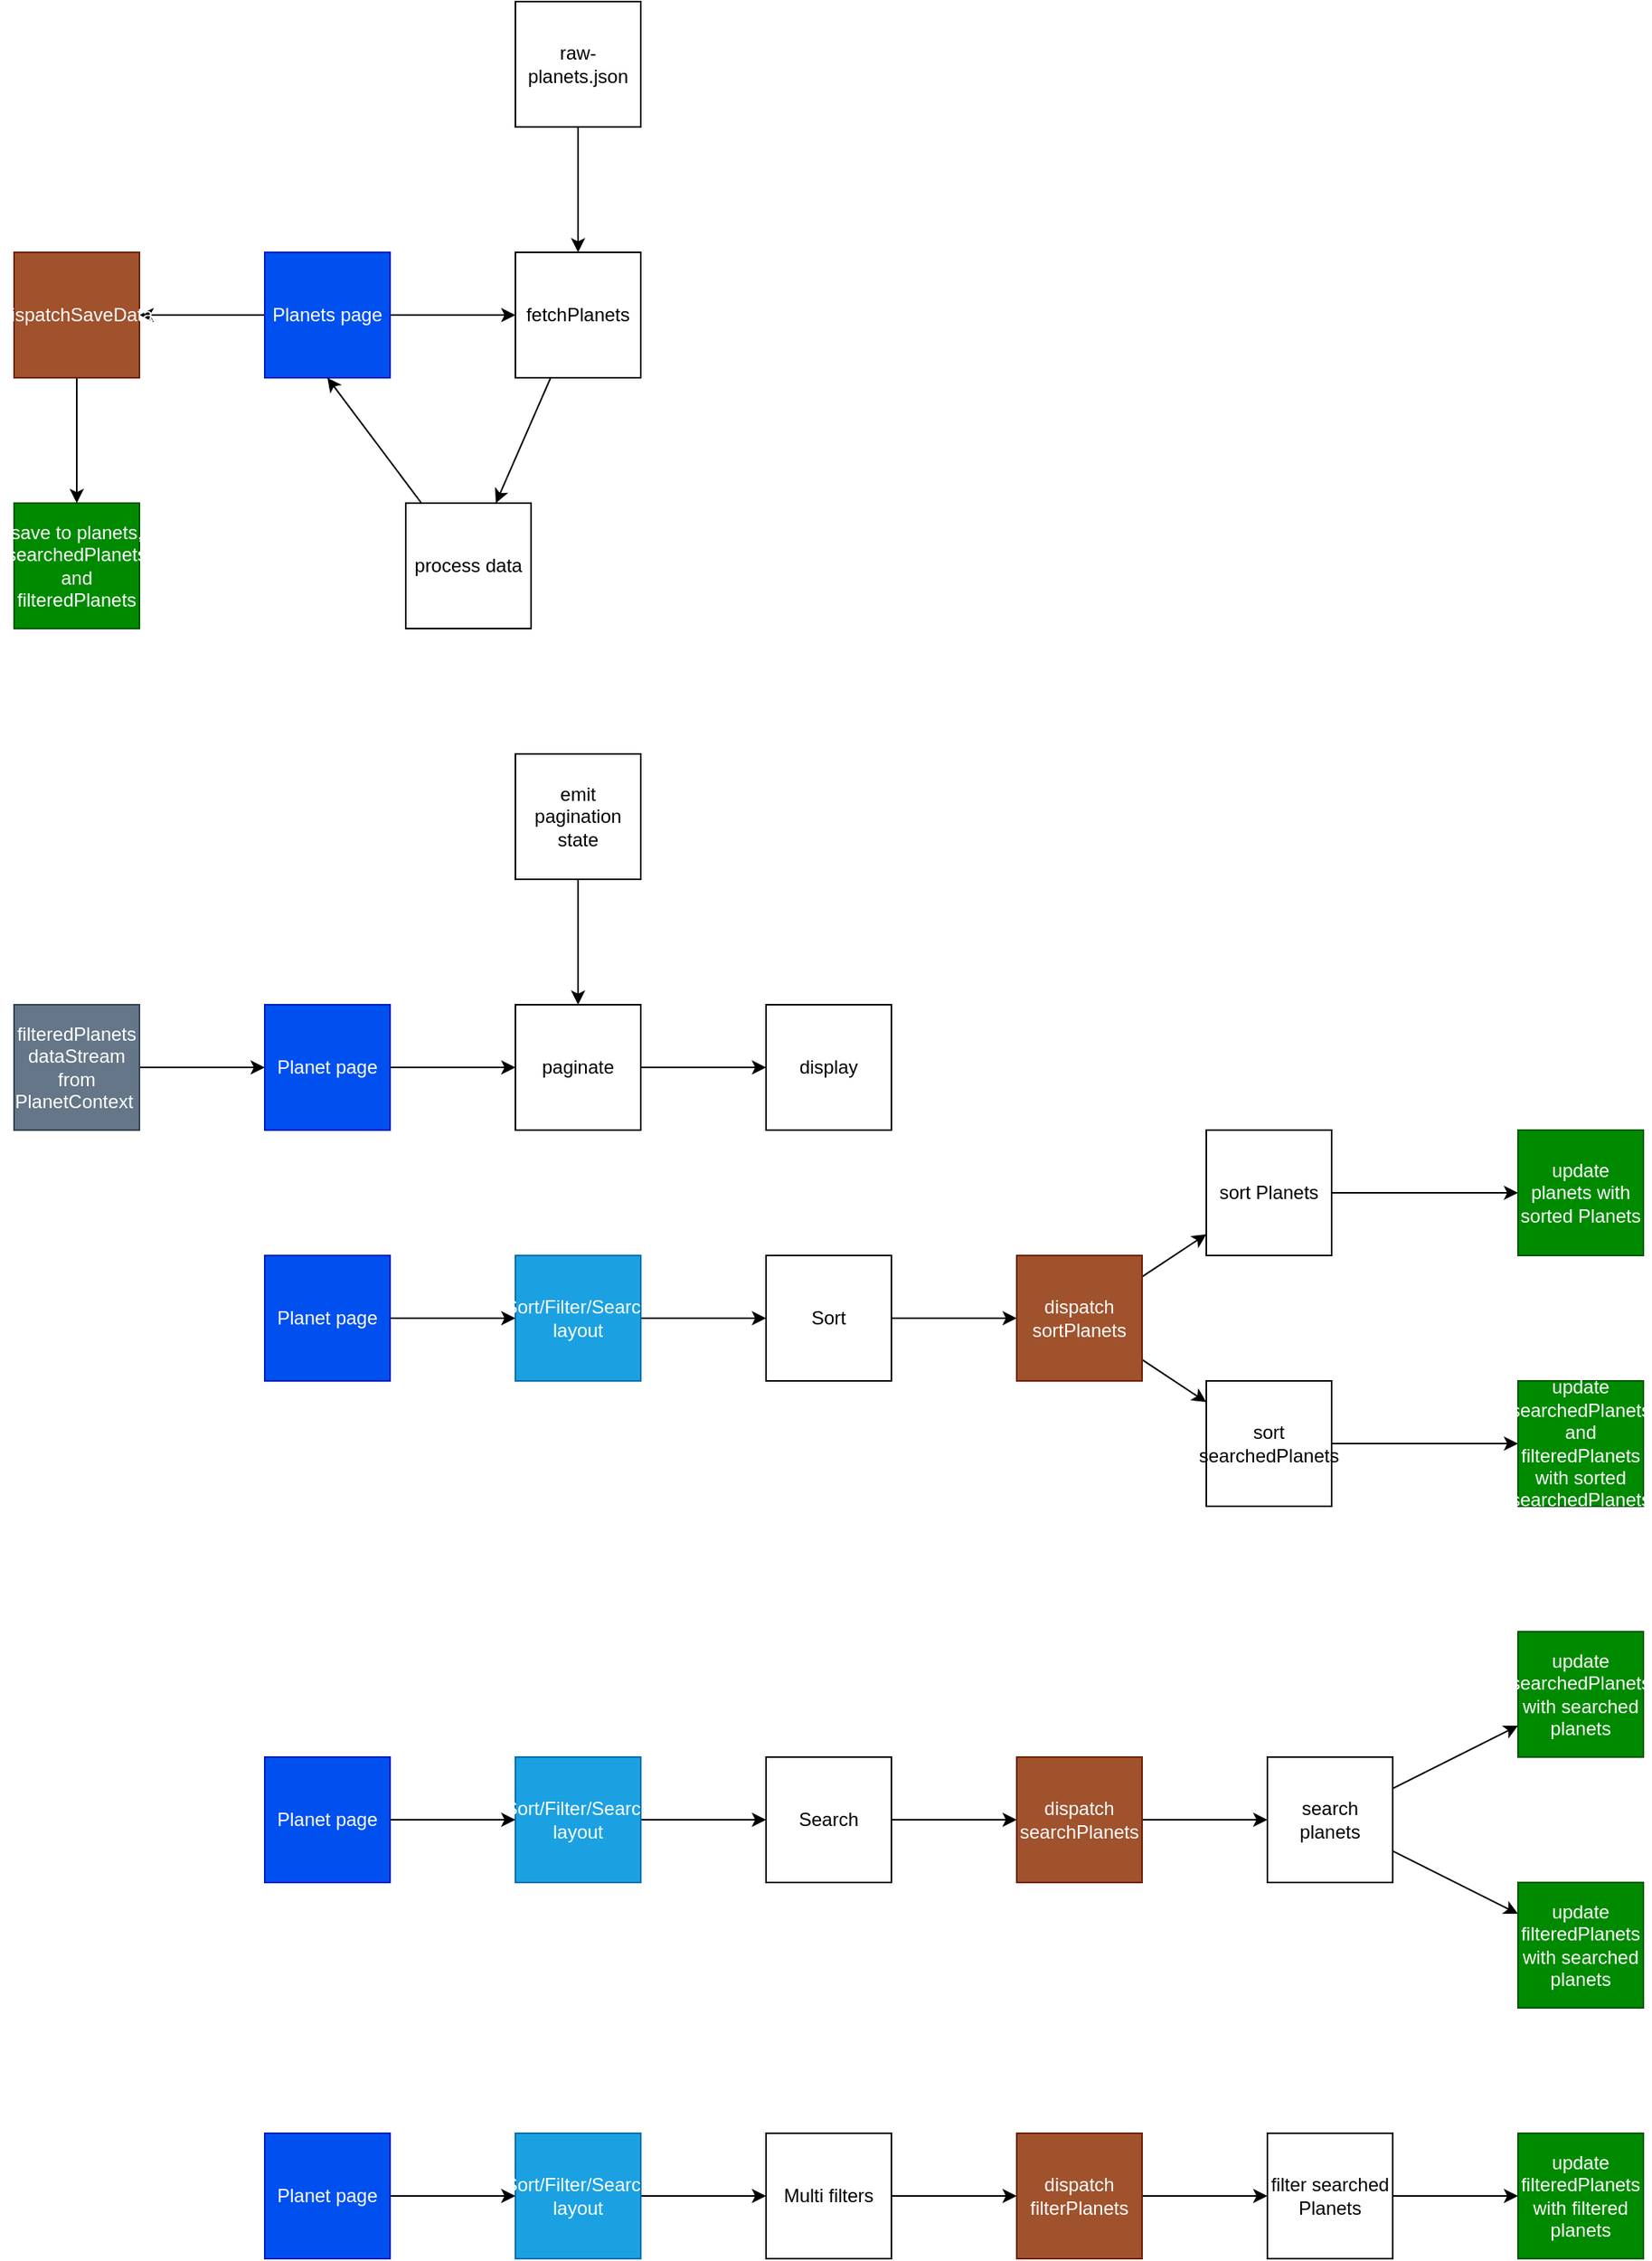 <mxfile>
    <diagram id="LbCDMPOj5YQWfOJViEG_" name="Latest design">
        <mxGraphModel dx="4287" dy="2403" grid="1" gridSize="10" guides="1" tooltips="1" connect="1" arrows="1" fold="1" page="1" pageScale="1" pageWidth="1100" pageHeight="850" math="0" shadow="0">
            <root>
                <mxCell id="0"/>
                <mxCell id="1" parent="0"/>
                <mxCell id="4" value="" style="edgeStyle=none;html=1;" parent="1" source="2" target="3" edge="1">
                    <mxGeometry relative="1" as="geometry"/>
                </mxCell>
                <mxCell id="13" value="" style="edgeStyle=none;html=1;" parent="1" source="2" target="12" edge="1">
                    <mxGeometry relative="1" as="geometry"/>
                </mxCell>
                <mxCell id="2" value="Planets page" style="whiteSpace=wrap;html=1;aspect=fixed;fillColor=#0050ef;fontColor=#ffffff;strokeColor=#001DBC;" parent="1" vertex="1">
                    <mxGeometry x="720" y="240" width="80" height="80" as="geometry"/>
                </mxCell>
                <mxCell id="9" value="" style="edgeStyle=none;html=1;" parent="1" source="3" target="8" edge="1">
                    <mxGeometry relative="1" as="geometry"/>
                </mxCell>
                <mxCell id="3" value="fetchPlanets" style="whiteSpace=wrap;html=1;aspect=fixed;" parent="1" vertex="1">
                    <mxGeometry x="880" y="240" width="80" height="80" as="geometry"/>
                </mxCell>
                <mxCell id="7" value="" style="edgeStyle=none;html=1;" parent="1" source="5" target="3" edge="1">
                    <mxGeometry relative="1" as="geometry"/>
                </mxCell>
                <mxCell id="5" value="raw-planets.json" style="whiteSpace=wrap;html=1;aspect=fixed;" parent="1" vertex="1">
                    <mxGeometry x="880" y="80" width="80" height="80" as="geometry"/>
                </mxCell>
                <mxCell id="11" value="" style="edgeStyle=none;html=1;entryX=0.5;entryY=1;entryDx=0;entryDy=0;" parent="1" source="8" target="2" edge="1">
                    <mxGeometry relative="1" as="geometry">
                        <mxPoint x="800" y="440" as="targetPoint"/>
                    </mxGeometry>
                </mxCell>
                <mxCell id="8" value="process data" style="whiteSpace=wrap;html=1;aspect=fixed;" parent="1" vertex="1">
                    <mxGeometry x="810" y="400" width="80" height="80" as="geometry"/>
                </mxCell>
                <mxCell id="18" value="" style="edgeStyle=none;html=1;" parent="1" source="12" target="17" edge="1">
                    <mxGeometry relative="1" as="geometry"/>
                </mxCell>
                <mxCell id="12" value="dispatchSaveData" style="whiteSpace=wrap;html=1;aspect=fixed;fillColor=#a0522d;fontColor=#ffffff;strokeColor=#6D1F00;" parent="1" vertex="1">
                    <mxGeometry x="560" y="240" width="80" height="80" as="geometry"/>
                </mxCell>
                <mxCell id="16" value="" style="edgeStyle=none;html=1;" parent="1" source="14" target="15" edge="1">
                    <mxGeometry relative="1" as="geometry"/>
                </mxCell>
                <mxCell id="14" value="filteredPlanets dataStream from PlanetContext&amp;nbsp;" style="whiteSpace=wrap;html=1;aspect=fixed;fillColor=#647687;fontColor=#ffffff;strokeColor=#314354;" parent="1" vertex="1">
                    <mxGeometry x="560" y="720" width="80" height="80" as="geometry"/>
                </mxCell>
                <mxCell id="20" value="" style="edgeStyle=none;html=1;" parent="1" source="15" target="19" edge="1">
                    <mxGeometry relative="1" as="geometry"/>
                </mxCell>
                <mxCell id="15" value="Planet page" style="whiteSpace=wrap;html=1;aspect=fixed;fillColor=#0050ef;fontColor=#ffffff;strokeColor=#001DBC;" parent="1" vertex="1">
                    <mxGeometry x="720" y="720" width="80" height="80" as="geometry"/>
                </mxCell>
                <mxCell id="17" value="save to planets, searchedPlanets and filteredPlanets" style="whiteSpace=wrap;html=1;aspect=fixed;fillColor=#008a00;fontColor=#ffffff;strokeColor=#005700;" parent="1" vertex="1">
                    <mxGeometry x="560" y="400" width="80" height="80" as="geometry"/>
                </mxCell>
                <mxCell id="22" value="" style="edgeStyle=none;html=1;" parent="1" source="19" target="21" edge="1">
                    <mxGeometry relative="1" as="geometry"/>
                </mxCell>
                <mxCell id="19" value="paginate" style="whiteSpace=wrap;html=1;aspect=fixed;" parent="1" vertex="1">
                    <mxGeometry x="880" y="720" width="80" height="80" as="geometry"/>
                </mxCell>
                <mxCell id="21" value="display" style="whiteSpace=wrap;html=1;aspect=fixed;" parent="1" vertex="1">
                    <mxGeometry x="1040" y="720" width="80" height="80" as="geometry"/>
                </mxCell>
                <mxCell id="25" value="" style="edgeStyle=none;html=1;" parent="1" source="23" target="19" edge="1">
                    <mxGeometry relative="1" as="geometry"/>
                </mxCell>
                <mxCell id="23" value="emit pagination state" style="whiteSpace=wrap;html=1;aspect=fixed;" parent="1" vertex="1">
                    <mxGeometry x="880" y="560" width="80" height="80" as="geometry"/>
                </mxCell>
                <mxCell id="28" value="" style="edgeStyle=none;html=1;" parent="1" source="26" target="27" edge="1">
                    <mxGeometry relative="1" as="geometry"/>
                </mxCell>
                <mxCell id="26" value="Sort" style="whiteSpace=wrap;html=1;aspect=fixed;" parent="1" vertex="1">
                    <mxGeometry x="1040" y="880" width="80" height="80" as="geometry"/>
                </mxCell>
                <mxCell id="31" value="" style="edgeStyle=none;html=1;" parent="1" source="27" target="30" edge="1">
                    <mxGeometry relative="1" as="geometry"/>
                </mxCell>
                <mxCell id="61" value="" style="edgeStyle=none;html=1;" edge="1" parent="1" source="27" target="60">
                    <mxGeometry relative="1" as="geometry"/>
                </mxCell>
                <mxCell id="27" value="dispatch sortPlanets" style="whiteSpace=wrap;html=1;aspect=fixed;fillColor=#a0522d;fontColor=#ffffff;strokeColor=#6D1F00;" parent="1" vertex="1">
                    <mxGeometry x="1200" y="880" width="80" height="80" as="geometry"/>
                </mxCell>
                <mxCell id="33" value="" style="edgeStyle=none;html=1;" parent="1" source="29" target="32" edge="1">
                    <mxGeometry relative="1" as="geometry"/>
                </mxCell>
                <mxCell id="29" value="Search" style="whiteSpace=wrap;html=1;aspect=fixed;" parent="1" vertex="1">
                    <mxGeometry x="1040" y="1200" width="80" height="80" as="geometry"/>
                </mxCell>
                <mxCell id="39" value="" style="edgeStyle=none;html=1;" parent="1" source="30" target="38" edge="1">
                    <mxGeometry relative="1" as="geometry"/>
                </mxCell>
                <mxCell id="30" value="sort Planets" style="whiteSpace=wrap;html=1;aspect=fixed;" parent="1" vertex="1">
                    <mxGeometry x="1321" y="800" width="80" height="80" as="geometry"/>
                </mxCell>
                <mxCell id="35" value="" style="edgeStyle=none;html=1;" parent="1" source="32" target="34" edge="1">
                    <mxGeometry relative="1" as="geometry"/>
                </mxCell>
                <mxCell id="32" value="dispatch searchPlanets" style="whiteSpace=wrap;html=1;aspect=fixed;fillColor=#a0522d;fontColor=#ffffff;strokeColor=#6D1F00;" parent="1" vertex="1">
                    <mxGeometry x="1200" y="1200" width="80" height="80" as="geometry"/>
                </mxCell>
                <mxCell id="37" value="" style="edgeStyle=none;html=1;" parent="1" source="34" target="36" edge="1">
                    <mxGeometry relative="1" as="geometry"/>
                </mxCell>
                <mxCell id="65" value="" style="edgeStyle=none;html=1;" edge="1" parent="1" source="34" target="64">
                    <mxGeometry relative="1" as="geometry"/>
                </mxCell>
                <mxCell id="34" value="search planets" style="whiteSpace=wrap;html=1;aspect=fixed;" parent="1" vertex="1">
                    <mxGeometry x="1360" y="1200" width="80" height="80" as="geometry"/>
                </mxCell>
                <mxCell id="36" value="update searchedPlanets with searched planets" style="whiteSpace=wrap;html=1;aspect=fixed;fillColor=#008a00;fontColor=#ffffff;strokeColor=#005700;" parent="1" vertex="1">
                    <mxGeometry x="1520" y="1120" width="80" height="80" as="geometry"/>
                </mxCell>
                <mxCell id="38" value="update planets with sorted Planets" style="whiteSpace=wrap;html=1;aspect=fixed;fillColor=#008a00;fontColor=#ffffff;strokeColor=#005700;" parent="1" vertex="1">
                    <mxGeometry x="1520" y="800" width="80" height="80" as="geometry"/>
                </mxCell>
                <mxCell id="57" value="" style="edgeStyle=none;html=1;" parent="1" source="50" target="26" edge="1">
                    <mxGeometry relative="1" as="geometry"/>
                </mxCell>
                <mxCell id="50" value="Sort/Filter/Search layout" style="whiteSpace=wrap;html=1;aspect=fixed;fillColor=#1ba1e2;fontColor=#ffffff;strokeColor=#006EAF;" parent="1" vertex="1">
                    <mxGeometry x="880" y="880" width="80" height="80" as="geometry"/>
                </mxCell>
                <mxCell id="56" value="" style="edgeStyle=none;html=1;" parent="1" source="52" target="50" edge="1">
                    <mxGeometry relative="1" as="geometry"/>
                </mxCell>
                <mxCell id="52" value="Planet page" style="whiteSpace=wrap;html=1;aspect=fixed;fillColor=#0050ef;fontColor=#ffffff;strokeColor=#001DBC;" parent="1" vertex="1">
                    <mxGeometry x="720" y="880" width="80" height="80" as="geometry"/>
                </mxCell>
                <mxCell id="59" value="" style="edgeStyle=none;html=1;" parent="1" source="54" target="29" edge="1">
                    <mxGeometry relative="1" as="geometry"/>
                </mxCell>
                <mxCell id="54" value="Sort/Filter/Search layout" style="whiteSpace=wrap;html=1;aspect=fixed;fillColor=#1ba1e2;fontColor=#ffffff;strokeColor=#006EAF;" parent="1" vertex="1">
                    <mxGeometry x="880" y="1200" width="80" height="80" as="geometry"/>
                </mxCell>
                <mxCell id="58" value="" style="edgeStyle=none;html=1;" parent="1" source="55" target="54" edge="1">
                    <mxGeometry relative="1" as="geometry"/>
                </mxCell>
                <mxCell id="55" value="Planet page" style="whiteSpace=wrap;html=1;aspect=fixed;fillColor=#0050ef;fontColor=#ffffff;strokeColor=#001DBC;" parent="1" vertex="1">
                    <mxGeometry x="720" y="1200" width="80" height="80" as="geometry"/>
                </mxCell>
                <mxCell id="ubfBsB5RF--DKELB2w0U-59" value="" style="edgeStyle=none;html=1;" parent="1" source="ubfBsB5RF--DKELB2w0U-60" target="ubfBsB5RF--DKELB2w0U-62" edge="1">
                    <mxGeometry relative="1" as="geometry"/>
                </mxCell>
                <mxCell id="ubfBsB5RF--DKELB2w0U-60" value="Multi filters" style="whiteSpace=wrap;html=1;aspect=fixed;" parent="1" vertex="1">
                    <mxGeometry x="1040" y="1440" width="80" height="80" as="geometry"/>
                </mxCell>
                <mxCell id="ubfBsB5RF--DKELB2w0U-61" value="" style="edgeStyle=none;html=1;" parent="1" source="ubfBsB5RF--DKELB2w0U-62" target="ubfBsB5RF--DKELB2w0U-64" edge="1">
                    <mxGeometry relative="1" as="geometry"/>
                </mxCell>
                <mxCell id="ubfBsB5RF--DKELB2w0U-62" value="dispatch filterPlanets" style="whiteSpace=wrap;html=1;aspect=fixed;fillColor=#a0522d;fontColor=#ffffff;strokeColor=#6D1F00;" parent="1" vertex="1">
                    <mxGeometry x="1200" y="1440" width="80" height="80" as="geometry"/>
                </mxCell>
                <mxCell id="ubfBsB5RF--DKELB2w0U-63" value="" style="edgeStyle=none;html=1;" parent="1" source="ubfBsB5RF--DKELB2w0U-64" target="ubfBsB5RF--DKELB2w0U-65" edge="1">
                    <mxGeometry relative="1" as="geometry"/>
                </mxCell>
                <mxCell id="ubfBsB5RF--DKELB2w0U-64" value="filter searched Planets" style="whiteSpace=wrap;html=1;aspect=fixed;" parent="1" vertex="1">
                    <mxGeometry x="1360" y="1440" width="80" height="80" as="geometry"/>
                </mxCell>
                <mxCell id="ubfBsB5RF--DKELB2w0U-65" value="update filteredPlanets with filtered planets" style="whiteSpace=wrap;html=1;aspect=fixed;fillColor=#008a00;fontColor=#ffffff;strokeColor=#005700;" parent="1" vertex="1">
                    <mxGeometry x="1520" y="1440" width="80" height="80" as="geometry"/>
                </mxCell>
                <mxCell id="ubfBsB5RF--DKELB2w0U-66" value="" style="edgeStyle=none;html=1;" parent="1" source="ubfBsB5RF--DKELB2w0U-67" target="ubfBsB5RF--DKELB2w0U-60" edge="1">
                    <mxGeometry relative="1" as="geometry"/>
                </mxCell>
                <mxCell id="ubfBsB5RF--DKELB2w0U-67" value="Sort/Filter/Search layout" style="whiteSpace=wrap;html=1;aspect=fixed;fillColor=#1ba1e2;fontColor=#ffffff;strokeColor=#006EAF;" parent="1" vertex="1">
                    <mxGeometry x="880" y="1440" width="80" height="80" as="geometry"/>
                </mxCell>
                <mxCell id="ubfBsB5RF--DKELB2w0U-68" value="" style="edgeStyle=none;html=1;" parent="1" source="ubfBsB5RF--DKELB2w0U-69" target="ubfBsB5RF--DKELB2w0U-67" edge="1">
                    <mxGeometry relative="1" as="geometry"/>
                </mxCell>
                <mxCell id="ubfBsB5RF--DKELB2w0U-69" value="Planet page" style="whiteSpace=wrap;html=1;aspect=fixed;fillColor=#0050ef;fontColor=#ffffff;strokeColor=#001DBC;" parent="1" vertex="1">
                    <mxGeometry x="720" y="1440" width="80" height="80" as="geometry"/>
                </mxCell>
                <mxCell id="63" value="" style="edgeStyle=none;html=1;" edge="1" parent="1" source="60" target="62">
                    <mxGeometry relative="1" as="geometry"/>
                </mxCell>
                <mxCell id="60" value="sort searchedPlanets" style="whiteSpace=wrap;html=1;aspect=fixed;" vertex="1" parent="1">
                    <mxGeometry x="1321" y="960" width="80" height="80" as="geometry"/>
                </mxCell>
                <mxCell id="62" value="update searchedPlanets and filteredPlanets with sorted searchedPlanets" style="whiteSpace=wrap;html=1;aspect=fixed;fillColor=#008a00;fontColor=#ffffff;strokeColor=#005700;" vertex="1" parent="1">
                    <mxGeometry x="1520" y="960" width="80" height="80" as="geometry"/>
                </mxCell>
                <mxCell id="64" value="update filteredPlanets with searched planets" style="whiteSpace=wrap;html=1;aspect=fixed;fillColor=#008a00;fontColor=#ffffff;strokeColor=#005700;" vertex="1" parent="1">
                    <mxGeometry x="1520" y="1280" width="80" height="80" as="geometry"/>
                </mxCell>
            </root>
        </mxGraphModel>
    </diagram>
    <diagram name="Old design" id="jIlWmidt7D6aRH7B4PW0">
        <mxGraphModel dx="1314" dy="339" grid="1" gridSize="10" guides="1" tooltips="1" connect="1" arrows="1" fold="1" page="1" pageScale="1" pageWidth="1100" pageHeight="850" math="0" shadow="0">
            <root>
                <mxCell id="tMl7sdyBIQV19DhohpyM-0"/>
                <mxCell id="tMl7sdyBIQV19DhohpyM-1" parent="tMl7sdyBIQV19DhohpyM-0"/>
                <mxCell id="tMl7sdyBIQV19DhohpyM-2" value="" style="edgeStyle=none;html=1;" edge="1" parent="tMl7sdyBIQV19DhohpyM-1" source="tMl7sdyBIQV19DhohpyM-4" target="tMl7sdyBIQV19DhohpyM-6">
                    <mxGeometry relative="1" as="geometry"/>
                </mxCell>
                <mxCell id="tMl7sdyBIQV19DhohpyM-3" value="" style="edgeStyle=none;html=1;" edge="1" parent="tMl7sdyBIQV19DhohpyM-1" source="tMl7sdyBIQV19DhohpyM-4" target="tMl7sdyBIQV19DhohpyM-12">
                    <mxGeometry relative="1" as="geometry"/>
                </mxCell>
                <mxCell id="tMl7sdyBIQV19DhohpyM-4" value="Planets page" style="whiteSpace=wrap;html=1;aspect=fixed;fillColor=#0050ef;fontColor=#ffffff;strokeColor=#001DBC;" vertex="1" parent="tMl7sdyBIQV19DhohpyM-1">
                    <mxGeometry x="799" y="480" width="80" height="80" as="geometry"/>
                </mxCell>
                <mxCell id="tMl7sdyBIQV19DhohpyM-5" value="" style="edgeStyle=none;html=1;" edge="1" parent="tMl7sdyBIQV19DhohpyM-1" source="tMl7sdyBIQV19DhohpyM-6" target="tMl7sdyBIQV19DhohpyM-10">
                    <mxGeometry relative="1" as="geometry"/>
                </mxCell>
                <mxCell id="tMl7sdyBIQV19DhohpyM-6" value="fetchPlanets" style="whiteSpace=wrap;html=1;aspect=fixed;" vertex="1" parent="tMl7sdyBIQV19DhohpyM-1">
                    <mxGeometry x="959" y="480" width="80" height="80" as="geometry"/>
                </mxCell>
                <mxCell id="tMl7sdyBIQV19DhohpyM-7" value="" style="edgeStyle=none;html=1;" edge="1" parent="tMl7sdyBIQV19DhohpyM-1" source="tMl7sdyBIQV19DhohpyM-8" target="tMl7sdyBIQV19DhohpyM-6">
                    <mxGeometry relative="1" as="geometry"/>
                </mxCell>
                <mxCell id="tMl7sdyBIQV19DhohpyM-8" value="raw-planets" style="whiteSpace=wrap;html=1;aspect=fixed;" vertex="1" parent="tMl7sdyBIQV19DhohpyM-1">
                    <mxGeometry x="959" y="320" width="80" height="80" as="geometry"/>
                </mxCell>
                <mxCell id="tMl7sdyBIQV19DhohpyM-9" value="" style="edgeStyle=none;html=1;entryX=0.5;entryY=1;entryDx=0;entryDy=0;" edge="1" parent="tMl7sdyBIQV19DhohpyM-1" source="tMl7sdyBIQV19DhohpyM-10" target="tMl7sdyBIQV19DhohpyM-4">
                    <mxGeometry relative="1" as="geometry">
                        <mxPoint x="879" y="680" as="targetPoint"/>
                    </mxGeometry>
                </mxCell>
                <mxCell id="tMl7sdyBIQV19DhohpyM-10" value="process data" style="whiteSpace=wrap;html=1;aspect=fixed;" vertex="1" parent="tMl7sdyBIQV19DhohpyM-1">
                    <mxGeometry x="889" y="640" width="80" height="80" as="geometry"/>
                </mxCell>
                <mxCell id="tMl7sdyBIQV19DhohpyM-11" value="" style="edgeStyle=none;html=1;" edge="1" parent="tMl7sdyBIQV19DhohpyM-1" source="tMl7sdyBIQV19DhohpyM-12" target="tMl7sdyBIQV19DhohpyM-17">
                    <mxGeometry relative="1" as="geometry"/>
                </mxCell>
                <mxCell id="tMl7sdyBIQV19DhohpyM-12" value="dispatchSaveData" style="whiteSpace=wrap;html=1;aspect=fixed;fillColor=#008a00;fontColor=#ffffff;strokeColor=#005700;" vertex="1" parent="tMl7sdyBIQV19DhohpyM-1">
                    <mxGeometry x="639" y="480" width="80" height="80" as="geometry"/>
                </mxCell>
                <mxCell id="tMl7sdyBIQV19DhohpyM-13" value="" style="edgeStyle=none;html=1;" edge="1" parent="tMl7sdyBIQV19DhohpyM-1" source="tMl7sdyBIQV19DhohpyM-14" target="tMl7sdyBIQV19DhohpyM-16">
                    <mxGeometry relative="1" as="geometry"/>
                </mxCell>
                <mxCell id="tMl7sdyBIQV19DhohpyM-14" value="dataStream from filtered data" style="whiteSpace=wrap;html=1;aspect=fixed;fillColor=#008a00;fontColor=#ffffff;strokeColor=#005700;" vertex="1" parent="tMl7sdyBIQV19DhohpyM-1">
                    <mxGeometry x="639" y="960" width="80" height="80" as="geometry"/>
                </mxCell>
                <mxCell id="tMl7sdyBIQV19DhohpyM-15" value="" style="edgeStyle=none;html=1;" edge="1" parent="tMl7sdyBIQV19DhohpyM-1" source="tMl7sdyBIQV19DhohpyM-16" target="tMl7sdyBIQV19DhohpyM-19">
                    <mxGeometry relative="1" as="geometry"/>
                </mxCell>
                <mxCell id="tMl7sdyBIQV19DhohpyM-16" value="Planet page" style="whiteSpace=wrap;html=1;aspect=fixed;fillColor=#0050ef;fontColor=#ffffff;strokeColor=#001DBC;" vertex="1" parent="tMl7sdyBIQV19DhohpyM-1">
                    <mxGeometry x="799" y="960" width="80" height="80" as="geometry"/>
                </mxCell>
                <mxCell id="tMl7sdyBIQV19DhohpyM-17" value="save to planets and save to filtered data" style="whiteSpace=wrap;html=1;aspect=fixed;" vertex="1" parent="tMl7sdyBIQV19DhohpyM-1">
                    <mxGeometry x="639" y="640" width="80" height="80" as="geometry"/>
                </mxCell>
                <mxCell id="tMl7sdyBIQV19DhohpyM-18" value="" style="edgeStyle=none;html=1;" edge="1" parent="tMl7sdyBIQV19DhohpyM-1" source="tMl7sdyBIQV19DhohpyM-19" target="tMl7sdyBIQV19DhohpyM-20">
                    <mxGeometry relative="1" as="geometry"/>
                </mxCell>
                <mxCell id="tMl7sdyBIQV19DhohpyM-19" value="paginate" style="whiteSpace=wrap;html=1;aspect=fixed;" vertex="1" parent="tMl7sdyBIQV19DhohpyM-1">
                    <mxGeometry x="959" y="960" width="80" height="80" as="geometry"/>
                </mxCell>
                <mxCell id="tMl7sdyBIQV19DhohpyM-20" value="display" style="whiteSpace=wrap;html=1;aspect=fixed;" vertex="1" parent="tMl7sdyBIQV19DhohpyM-1">
                    <mxGeometry x="1119" y="960" width="80" height="80" as="geometry"/>
                </mxCell>
                <mxCell id="tMl7sdyBIQV19DhohpyM-21" value="" style="edgeStyle=none;html=1;" edge="1" parent="tMl7sdyBIQV19DhohpyM-1" source="tMl7sdyBIQV19DhohpyM-22" target="tMl7sdyBIQV19DhohpyM-19">
                    <mxGeometry relative="1" as="geometry"/>
                </mxCell>
                <mxCell id="tMl7sdyBIQV19DhohpyM-22" value="emit pagination state" style="whiteSpace=wrap;html=1;aspect=fixed;" vertex="1" parent="tMl7sdyBIQV19DhohpyM-1">
                    <mxGeometry x="959" y="800" width="80" height="80" as="geometry"/>
                </mxCell>
                <mxCell id="tMl7sdyBIQV19DhohpyM-23" value="" style="edgeStyle=none;html=1;" edge="1" parent="tMl7sdyBIQV19DhohpyM-1" source="tMl7sdyBIQV19DhohpyM-24" target="tMl7sdyBIQV19DhohpyM-26">
                    <mxGeometry relative="1" as="geometry"/>
                </mxCell>
                <mxCell id="tMl7sdyBIQV19DhohpyM-24" value="Sort" style="whiteSpace=wrap;html=1;aspect=fixed;" vertex="1" parent="tMl7sdyBIQV19DhohpyM-1">
                    <mxGeometry x="1119" y="1120" width="80" height="80" as="geometry"/>
                </mxCell>
                <mxCell id="tMl7sdyBIQV19DhohpyM-25" value="" style="edgeStyle=none;html=1;" edge="1" parent="tMl7sdyBIQV19DhohpyM-1" source="tMl7sdyBIQV19DhohpyM-26" target="tMl7sdyBIQV19DhohpyM-30">
                    <mxGeometry relative="1" as="geometry"/>
                </mxCell>
                <mxCell id="tMl7sdyBIQV19DhohpyM-26" value="dispatch sortPlanets" style="whiteSpace=wrap;html=1;aspect=fixed;fillColor=#008a00;fontColor=#ffffff;strokeColor=#005700;" vertex="1" parent="tMl7sdyBIQV19DhohpyM-1">
                    <mxGeometry x="1279" y="1120" width="80" height="80" as="geometry"/>
                </mxCell>
                <mxCell id="tMl7sdyBIQV19DhohpyM-27" value="" style="edgeStyle=none;html=1;" edge="1" parent="tMl7sdyBIQV19DhohpyM-1" source="tMl7sdyBIQV19DhohpyM-28" target="tMl7sdyBIQV19DhohpyM-32">
                    <mxGeometry relative="1" as="geometry"/>
                </mxCell>
                <mxCell id="tMl7sdyBIQV19DhohpyM-28" value="Search/Filter" style="whiteSpace=wrap;html=1;aspect=fixed;" vertex="1" parent="tMl7sdyBIQV19DhohpyM-1">
                    <mxGeometry x="1119" y="1280" width="80" height="80" as="geometry"/>
                </mxCell>
                <mxCell id="tMl7sdyBIQV19DhohpyM-29" value="" style="edgeStyle=none;html=1;" edge="1" parent="tMl7sdyBIQV19DhohpyM-1" source="tMl7sdyBIQV19DhohpyM-30" target="tMl7sdyBIQV19DhohpyM-36">
                    <mxGeometry relative="1" as="geometry"/>
                </mxCell>
                <mxCell id="tMl7sdyBIQV19DhohpyM-30" value="sort filtered Planets" style="whiteSpace=wrap;html=1;aspect=fixed;" vertex="1" parent="tMl7sdyBIQV19DhohpyM-1">
                    <mxGeometry x="1439" y="1120" width="80" height="80" as="geometry"/>
                </mxCell>
                <mxCell id="tMl7sdyBIQV19DhohpyM-31" value="" style="edgeStyle=none;html=1;" edge="1" parent="tMl7sdyBIQV19DhohpyM-1" source="tMl7sdyBIQV19DhohpyM-32" target="tMl7sdyBIQV19DhohpyM-34">
                    <mxGeometry relative="1" as="geometry"/>
                </mxCell>
                <mxCell id="tMl7sdyBIQV19DhohpyM-32" value="dispatch filterPlanets" style="whiteSpace=wrap;html=1;aspect=fixed;fillColor=#008a00;fontColor=#ffffff;strokeColor=#005700;" vertex="1" parent="tMl7sdyBIQV19DhohpyM-1">
                    <mxGeometry x="1279" y="1280" width="80" height="80" as="geometry"/>
                </mxCell>
                <mxCell id="tMl7sdyBIQV19DhohpyM-33" value="" style="edgeStyle=none;html=1;" edge="1" parent="tMl7sdyBIQV19DhohpyM-1" source="tMl7sdyBIQV19DhohpyM-34" target="tMl7sdyBIQV19DhohpyM-35">
                    <mxGeometry relative="1" as="geometry"/>
                </mxCell>
                <mxCell id="tMl7sdyBIQV19DhohpyM-34" value="search Planets" style="whiteSpace=wrap;html=1;aspect=fixed;" vertex="1" parent="tMl7sdyBIQV19DhohpyM-1">
                    <mxGeometry x="1439" y="1280" width="80" height="80" as="geometry"/>
                </mxCell>
                <mxCell id="tMl7sdyBIQV19DhohpyM-35" value="update filtered planets with filtered planets" style="whiteSpace=wrap;html=1;aspect=fixed;" vertex="1" parent="tMl7sdyBIQV19DhohpyM-1">
                    <mxGeometry x="1599" y="1280" width="80" height="80" as="geometry"/>
                </mxCell>
                <mxCell id="tMl7sdyBIQV19DhohpyM-36" value="update Filtered planets with sorted filtered planets" style="whiteSpace=wrap;html=1;aspect=fixed;" vertex="1" parent="tMl7sdyBIQV19DhohpyM-1">
                    <mxGeometry x="1599" y="1120" width="80" height="80" as="geometry"/>
                </mxCell>
                <mxCell id="tMl7sdyBIQV19DhohpyM-37" value="" style="edgeStyle=none;html=1;" edge="1" parent="tMl7sdyBIQV19DhohpyM-1" source="tMl7sdyBIQV19DhohpyM-38" target="tMl7sdyBIQV19DhohpyM-24">
                    <mxGeometry relative="1" as="geometry"/>
                </mxCell>
                <mxCell id="tMl7sdyBIQV19DhohpyM-38" value="Sort/Filter layout" style="whiteSpace=wrap;html=1;aspect=fixed;fillColor=#fa6800;fontColor=#000000;strokeColor=#C73500;" vertex="1" parent="tMl7sdyBIQV19DhohpyM-1">
                    <mxGeometry x="959" y="1120" width="80" height="80" as="geometry"/>
                </mxCell>
                <mxCell id="tMl7sdyBIQV19DhohpyM-39" value="" style="edgeStyle=none;html=1;" edge="1" parent="tMl7sdyBIQV19DhohpyM-1" source="tMl7sdyBIQV19DhohpyM-40" target="tMl7sdyBIQV19DhohpyM-38">
                    <mxGeometry relative="1" as="geometry"/>
                </mxCell>
                <mxCell id="tMl7sdyBIQV19DhohpyM-40" value="Planet page" style="whiteSpace=wrap;html=1;aspect=fixed;fillColor=#0050ef;fontColor=#ffffff;strokeColor=#001DBC;" vertex="1" parent="tMl7sdyBIQV19DhohpyM-1">
                    <mxGeometry x="799" y="1120" width="80" height="80" as="geometry"/>
                </mxCell>
                <mxCell id="tMl7sdyBIQV19DhohpyM-41" value="" style="edgeStyle=none;html=1;" edge="1" parent="tMl7sdyBIQV19DhohpyM-1" source="tMl7sdyBIQV19DhohpyM-42" target="tMl7sdyBIQV19DhohpyM-28">
                    <mxGeometry relative="1" as="geometry"/>
                </mxCell>
                <mxCell id="tMl7sdyBIQV19DhohpyM-42" value="Sort/Filter layout" style="whiteSpace=wrap;html=1;aspect=fixed;fillColor=#fa6800;fontColor=#000000;strokeColor=#C73500;" vertex="1" parent="tMl7sdyBIQV19DhohpyM-1">
                    <mxGeometry x="959" y="1280" width="80" height="80" as="geometry"/>
                </mxCell>
                <mxCell id="tMl7sdyBIQV19DhohpyM-43" value="" style="edgeStyle=none;html=1;" edge="1" parent="tMl7sdyBIQV19DhohpyM-1" source="tMl7sdyBIQV19DhohpyM-44" target="tMl7sdyBIQV19DhohpyM-42">
                    <mxGeometry relative="1" as="geometry"/>
                </mxCell>
                <mxCell id="tMl7sdyBIQV19DhohpyM-44" value="Planet page" style="whiteSpace=wrap;html=1;aspect=fixed;fillColor=#0050ef;fontColor=#ffffff;strokeColor=#001DBC;" vertex="1" parent="tMl7sdyBIQV19DhohpyM-1">
                    <mxGeometry x="799" y="1280" width="80" height="80" as="geometry"/>
                </mxCell>
            </root>
        </mxGraphModel>
    </diagram>
</mxfile>